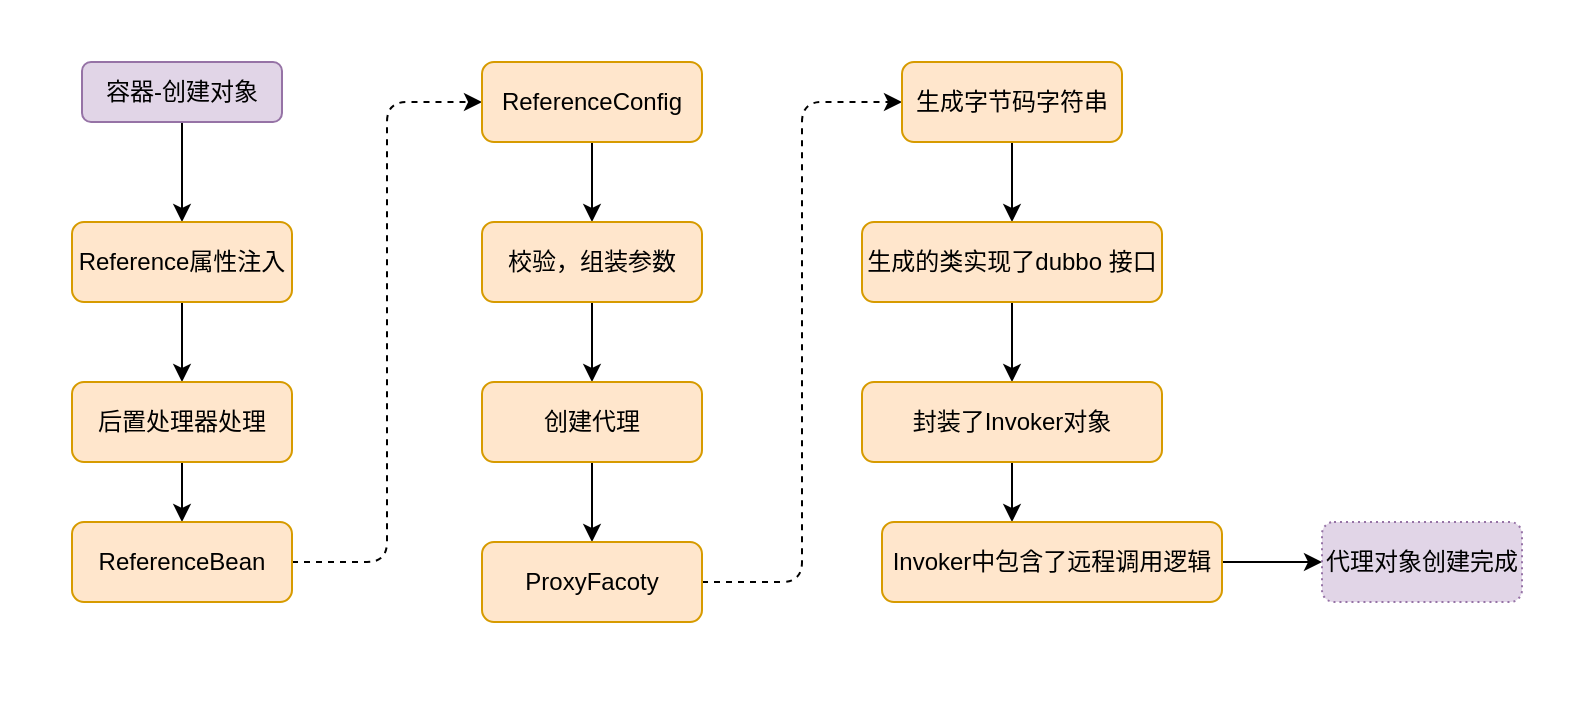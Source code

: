 <mxfile version="14.0.4" type="github">
  <diagram id="H2Gwt1Vl9tpk588tiA88" name="第 1 页">
    <mxGraphModel dx="1124" dy="463" grid="1" gridSize="10" guides="1" tooltips="1" connect="1" arrows="1" fold="1" page="1" pageScale="1" pageWidth="827" pageHeight="1169" math="0" shadow="0">
      <root>
        <mxCell id="0" />
        <mxCell id="1" parent="0" />
        <mxCell id="EMUu2rEzcTqFW0xUzOTb-38" value="" style="rounded=0;whiteSpace=wrap;html=1;dashed=1;dashPattern=1 2;gradientColor=none;opacity=0;" vertex="1" parent="1">
          <mxGeometry x="30" y="10" width="790" height="350" as="geometry" />
        </mxCell>
        <mxCell id="EMUu2rEzcTqFW0xUzOTb-11" style="edgeStyle=orthogonalEdgeStyle;rounded=0;orthogonalLoop=1;jettySize=auto;html=1;exitX=0.5;exitY=1;exitDx=0;exitDy=0;" edge="1" parent="1" source="EMUu2rEzcTqFW0xUzOTb-9" target="EMUu2rEzcTqFW0xUzOTb-10">
          <mxGeometry relative="1" as="geometry" />
        </mxCell>
        <mxCell id="EMUu2rEzcTqFW0xUzOTb-9" value="容器-创建对象" style="rounded=1;whiteSpace=wrap;html=1;fillColor=#e1d5e7;strokeColor=#9673a6;" vertex="1" parent="1">
          <mxGeometry x="70" y="40" width="100" height="30" as="geometry" />
        </mxCell>
        <mxCell id="EMUu2rEzcTqFW0xUzOTb-14" style="edgeStyle=orthogonalEdgeStyle;rounded=0;orthogonalLoop=1;jettySize=auto;html=1;exitX=0.5;exitY=1;exitDx=0;exitDy=0;entryX=0.5;entryY=0;entryDx=0;entryDy=0;" edge="1" parent="1" source="EMUu2rEzcTqFW0xUzOTb-10" target="EMUu2rEzcTqFW0xUzOTb-13">
          <mxGeometry relative="1" as="geometry" />
        </mxCell>
        <mxCell id="EMUu2rEzcTqFW0xUzOTb-10" value="Reference属性注入" style="rounded=1;whiteSpace=wrap;html=1;fillColor=#ffe6cc;strokeColor=#d79b00;" vertex="1" parent="1">
          <mxGeometry x="65" y="120" width="110" height="40" as="geometry" />
        </mxCell>
        <mxCell id="EMUu2rEzcTqFW0xUzOTb-17" style="edgeStyle=orthogonalEdgeStyle;rounded=0;orthogonalLoop=1;jettySize=auto;html=1;exitX=0.5;exitY=1;exitDx=0;exitDy=0;entryX=0.5;entryY=0;entryDx=0;entryDy=0;" edge="1" parent="1" source="EMUu2rEzcTqFW0xUzOTb-13" target="EMUu2rEzcTqFW0xUzOTb-16">
          <mxGeometry relative="1" as="geometry" />
        </mxCell>
        <mxCell id="EMUu2rEzcTqFW0xUzOTb-13" value="后置处理器处理" style="rounded=1;whiteSpace=wrap;html=1;fillColor=#ffe6cc;strokeColor=#d79b00;" vertex="1" parent="1">
          <mxGeometry x="65" y="200" width="110" height="40" as="geometry" />
        </mxCell>
        <mxCell id="EMUu2rEzcTqFW0xUzOTb-20" style="edgeStyle=orthogonalEdgeStyle;rounded=1;orthogonalLoop=1;jettySize=auto;html=1;exitX=1;exitY=0.5;exitDx=0;exitDy=0;entryX=0;entryY=0.5;entryDx=0;entryDy=0;dashed=1;" edge="1" parent="1" source="EMUu2rEzcTqFW0xUzOTb-16" target="EMUu2rEzcTqFW0xUzOTb-19">
          <mxGeometry relative="1" as="geometry" />
        </mxCell>
        <mxCell id="EMUu2rEzcTqFW0xUzOTb-16" value="ReferenceBean" style="rounded=1;whiteSpace=wrap;html=1;fillColor=#ffe6cc;strokeColor=#d79b00;" vertex="1" parent="1">
          <mxGeometry x="65" y="270" width="110" height="40" as="geometry" />
        </mxCell>
        <mxCell id="EMUu2rEzcTqFW0xUzOTb-21" style="edgeStyle=orthogonalEdgeStyle;rounded=0;orthogonalLoop=1;jettySize=auto;html=1;exitX=0.5;exitY=1;exitDx=0;exitDy=0;" edge="1" parent="1" source="EMUu2rEzcTqFW0xUzOTb-19">
          <mxGeometry relative="1" as="geometry">
            <mxPoint x="325" y="120" as="targetPoint" />
          </mxGeometry>
        </mxCell>
        <mxCell id="EMUu2rEzcTqFW0xUzOTb-19" value="ReferenceConfig" style="rounded=1;whiteSpace=wrap;html=1;fillColor=#ffe6cc;strokeColor=#d79b00;" vertex="1" parent="1">
          <mxGeometry x="270" y="40" width="110" height="40" as="geometry" />
        </mxCell>
        <mxCell id="EMUu2rEzcTqFW0xUzOTb-24" style="edgeStyle=orthogonalEdgeStyle;rounded=0;orthogonalLoop=1;jettySize=auto;html=1;exitX=0.5;exitY=1;exitDx=0;exitDy=0;" edge="1" parent="1" source="EMUu2rEzcTqFW0xUzOTb-22" target="EMUu2rEzcTqFW0xUzOTb-23">
          <mxGeometry relative="1" as="geometry" />
        </mxCell>
        <mxCell id="EMUu2rEzcTqFW0xUzOTb-22" value="校验，组装参数" style="rounded=1;whiteSpace=wrap;html=1;fillColor=#ffe6cc;strokeColor=#d79b00;" vertex="1" parent="1">
          <mxGeometry x="270" y="120" width="110" height="40" as="geometry" />
        </mxCell>
        <mxCell id="EMUu2rEzcTqFW0xUzOTb-25" style="edgeStyle=orthogonalEdgeStyle;rounded=0;orthogonalLoop=1;jettySize=auto;html=1;exitX=0.5;exitY=1;exitDx=0;exitDy=0;" edge="1" parent="1" source="EMUu2rEzcTqFW0xUzOTb-23">
          <mxGeometry relative="1" as="geometry">
            <mxPoint x="325" y="280" as="targetPoint" />
          </mxGeometry>
        </mxCell>
        <mxCell id="EMUu2rEzcTqFW0xUzOTb-23" value="创建代理" style="rounded=1;whiteSpace=wrap;html=1;fillColor=#ffe6cc;strokeColor=#d79b00;" vertex="1" parent="1">
          <mxGeometry x="270" y="200" width="110" height="40" as="geometry" />
        </mxCell>
        <mxCell id="EMUu2rEzcTqFW0xUzOTb-27" style="edgeStyle=orthogonalEdgeStyle;rounded=1;orthogonalLoop=1;jettySize=auto;html=1;exitX=1;exitY=0.5;exitDx=0;exitDy=0;entryX=0;entryY=0.5;entryDx=0;entryDy=0;dashed=1;" edge="1" parent="1" source="EMUu2rEzcTqFW0xUzOTb-26" target="EMUu2rEzcTqFW0xUzOTb-28">
          <mxGeometry relative="1" as="geometry">
            <mxPoint x="380" y="50" as="targetPoint" />
          </mxGeometry>
        </mxCell>
        <mxCell id="EMUu2rEzcTqFW0xUzOTb-26" value="ProxyFacoty" style="rounded=1;whiteSpace=wrap;html=1;fillColor=#ffe6cc;strokeColor=#d79b00;" vertex="1" parent="1">
          <mxGeometry x="270" y="280" width="110" height="40" as="geometry" />
        </mxCell>
        <mxCell id="EMUu2rEzcTqFW0xUzOTb-29" style="edgeStyle=orthogonalEdgeStyle;rounded=0;orthogonalLoop=1;jettySize=auto;html=1;exitX=0.5;exitY=1;exitDx=0;exitDy=0;" edge="1" parent="1" source="EMUu2rEzcTqFW0xUzOTb-28">
          <mxGeometry relative="1" as="geometry">
            <mxPoint x="535" y="120" as="targetPoint" />
          </mxGeometry>
        </mxCell>
        <mxCell id="EMUu2rEzcTqFW0xUzOTb-28" value="生成字节码字符串" style="rounded=1;whiteSpace=wrap;html=1;fillColor=#ffe6cc;strokeColor=#d79b00;" vertex="1" parent="1">
          <mxGeometry x="480" y="40" width="110" height="40" as="geometry" />
        </mxCell>
        <mxCell id="EMUu2rEzcTqFW0xUzOTb-31" style="edgeStyle=orthogonalEdgeStyle;rounded=0;orthogonalLoop=1;jettySize=auto;html=1;exitX=0.5;exitY=1;exitDx=0;exitDy=0;" edge="1" parent="1" source="EMUu2rEzcTqFW0xUzOTb-30">
          <mxGeometry relative="1" as="geometry">
            <mxPoint x="535" y="200" as="targetPoint" />
          </mxGeometry>
        </mxCell>
        <mxCell id="EMUu2rEzcTqFW0xUzOTb-30" value="生成的类实现了dubbo 接口" style="rounded=1;whiteSpace=wrap;html=1;fillColor=#ffe6cc;strokeColor=#d79b00;" vertex="1" parent="1">
          <mxGeometry x="460" y="120" width="150" height="40" as="geometry" />
        </mxCell>
        <mxCell id="EMUu2rEzcTqFW0xUzOTb-33" style="edgeStyle=orthogonalEdgeStyle;rounded=0;orthogonalLoop=1;jettySize=auto;html=1;exitX=0.5;exitY=1;exitDx=0;exitDy=0;" edge="1" parent="1" source="EMUu2rEzcTqFW0xUzOTb-32">
          <mxGeometry relative="1" as="geometry">
            <mxPoint x="535" y="270" as="targetPoint" />
          </mxGeometry>
        </mxCell>
        <mxCell id="EMUu2rEzcTqFW0xUzOTb-32" value="封装了Invoker对象" style="rounded=1;whiteSpace=wrap;html=1;fillColor=#ffe6cc;strokeColor=#d79b00;" vertex="1" parent="1">
          <mxGeometry x="460" y="200" width="150" height="40" as="geometry" />
        </mxCell>
        <mxCell id="EMUu2rEzcTqFW0xUzOTb-35" style="edgeStyle=orthogonalEdgeStyle;rounded=0;orthogonalLoop=1;jettySize=auto;html=1;exitX=1;exitY=0.5;exitDx=0;exitDy=0;" edge="1" parent="1" source="EMUu2rEzcTqFW0xUzOTb-34">
          <mxGeometry relative="1" as="geometry">
            <mxPoint x="620" y="290" as="targetPoint" />
          </mxGeometry>
        </mxCell>
        <mxCell id="EMUu2rEzcTqFW0xUzOTb-37" style="edgeStyle=orthogonalEdgeStyle;rounded=0;orthogonalLoop=1;jettySize=auto;html=1;exitX=1;exitY=0.5;exitDx=0;exitDy=0;entryX=0;entryY=0.5;entryDx=0;entryDy=0;" edge="1" parent="1" source="EMUu2rEzcTqFW0xUzOTb-34" target="EMUu2rEzcTqFW0xUzOTb-36">
          <mxGeometry relative="1" as="geometry" />
        </mxCell>
        <mxCell id="EMUu2rEzcTqFW0xUzOTb-34" value="Invoker中包含了远程调用逻辑" style="rounded=1;whiteSpace=wrap;html=1;fillColor=#ffe6cc;strokeColor=#d79b00;" vertex="1" parent="1">
          <mxGeometry x="470" y="270" width="170" height="40" as="geometry" />
        </mxCell>
        <mxCell id="EMUu2rEzcTqFW0xUzOTb-36" value="代理对象创建完成" style="rounded=1;whiteSpace=wrap;html=1;fillColor=#e1d5e7;strokeColor=#9673a6;gradientDirection=east;dashed=1;dashPattern=1 2;" vertex="1" parent="1">
          <mxGeometry x="690" y="270" width="100" height="40" as="geometry" />
        </mxCell>
      </root>
    </mxGraphModel>
  </diagram>
</mxfile>
